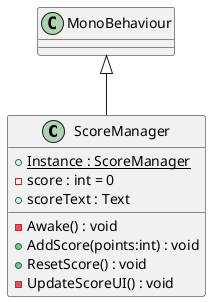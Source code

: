 @startuml
class ScoreManager {
    + {static} Instance : ScoreManager
    - score : int = 0
    + scoreText : Text
    - Awake() : void
    + AddScore(points:int) : void
    + ResetScore() : void
    - UpdateScoreUI() : void
}
MonoBehaviour <|-- ScoreManager
@enduml
